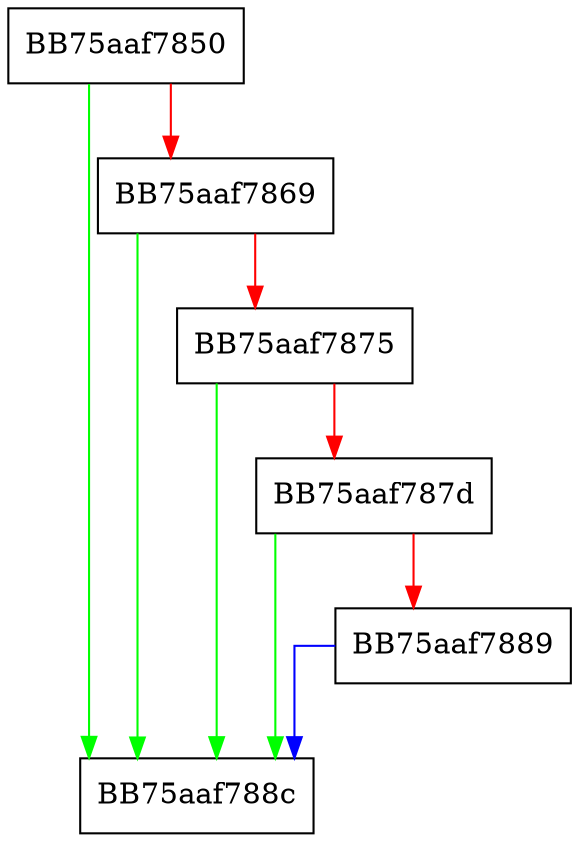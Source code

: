 digraph mp_lua_api_GetScanType {
  node [shape="box"];
  graph [splines=ortho];
  BB75aaf7850 -> BB75aaf788c [color="green"];
  BB75aaf7850 -> BB75aaf7869 [color="red"];
  BB75aaf7869 -> BB75aaf788c [color="green"];
  BB75aaf7869 -> BB75aaf7875 [color="red"];
  BB75aaf7875 -> BB75aaf788c [color="green"];
  BB75aaf7875 -> BB75aaf787d [color="red"];
  BB75aaf787d -> BB75aaf788c [color="green"];
  BB75aaf787d -> BB75aaf7889 [color="red"];
  BB75aaf7889 -> BB75aaf788c [color="blue"];
}